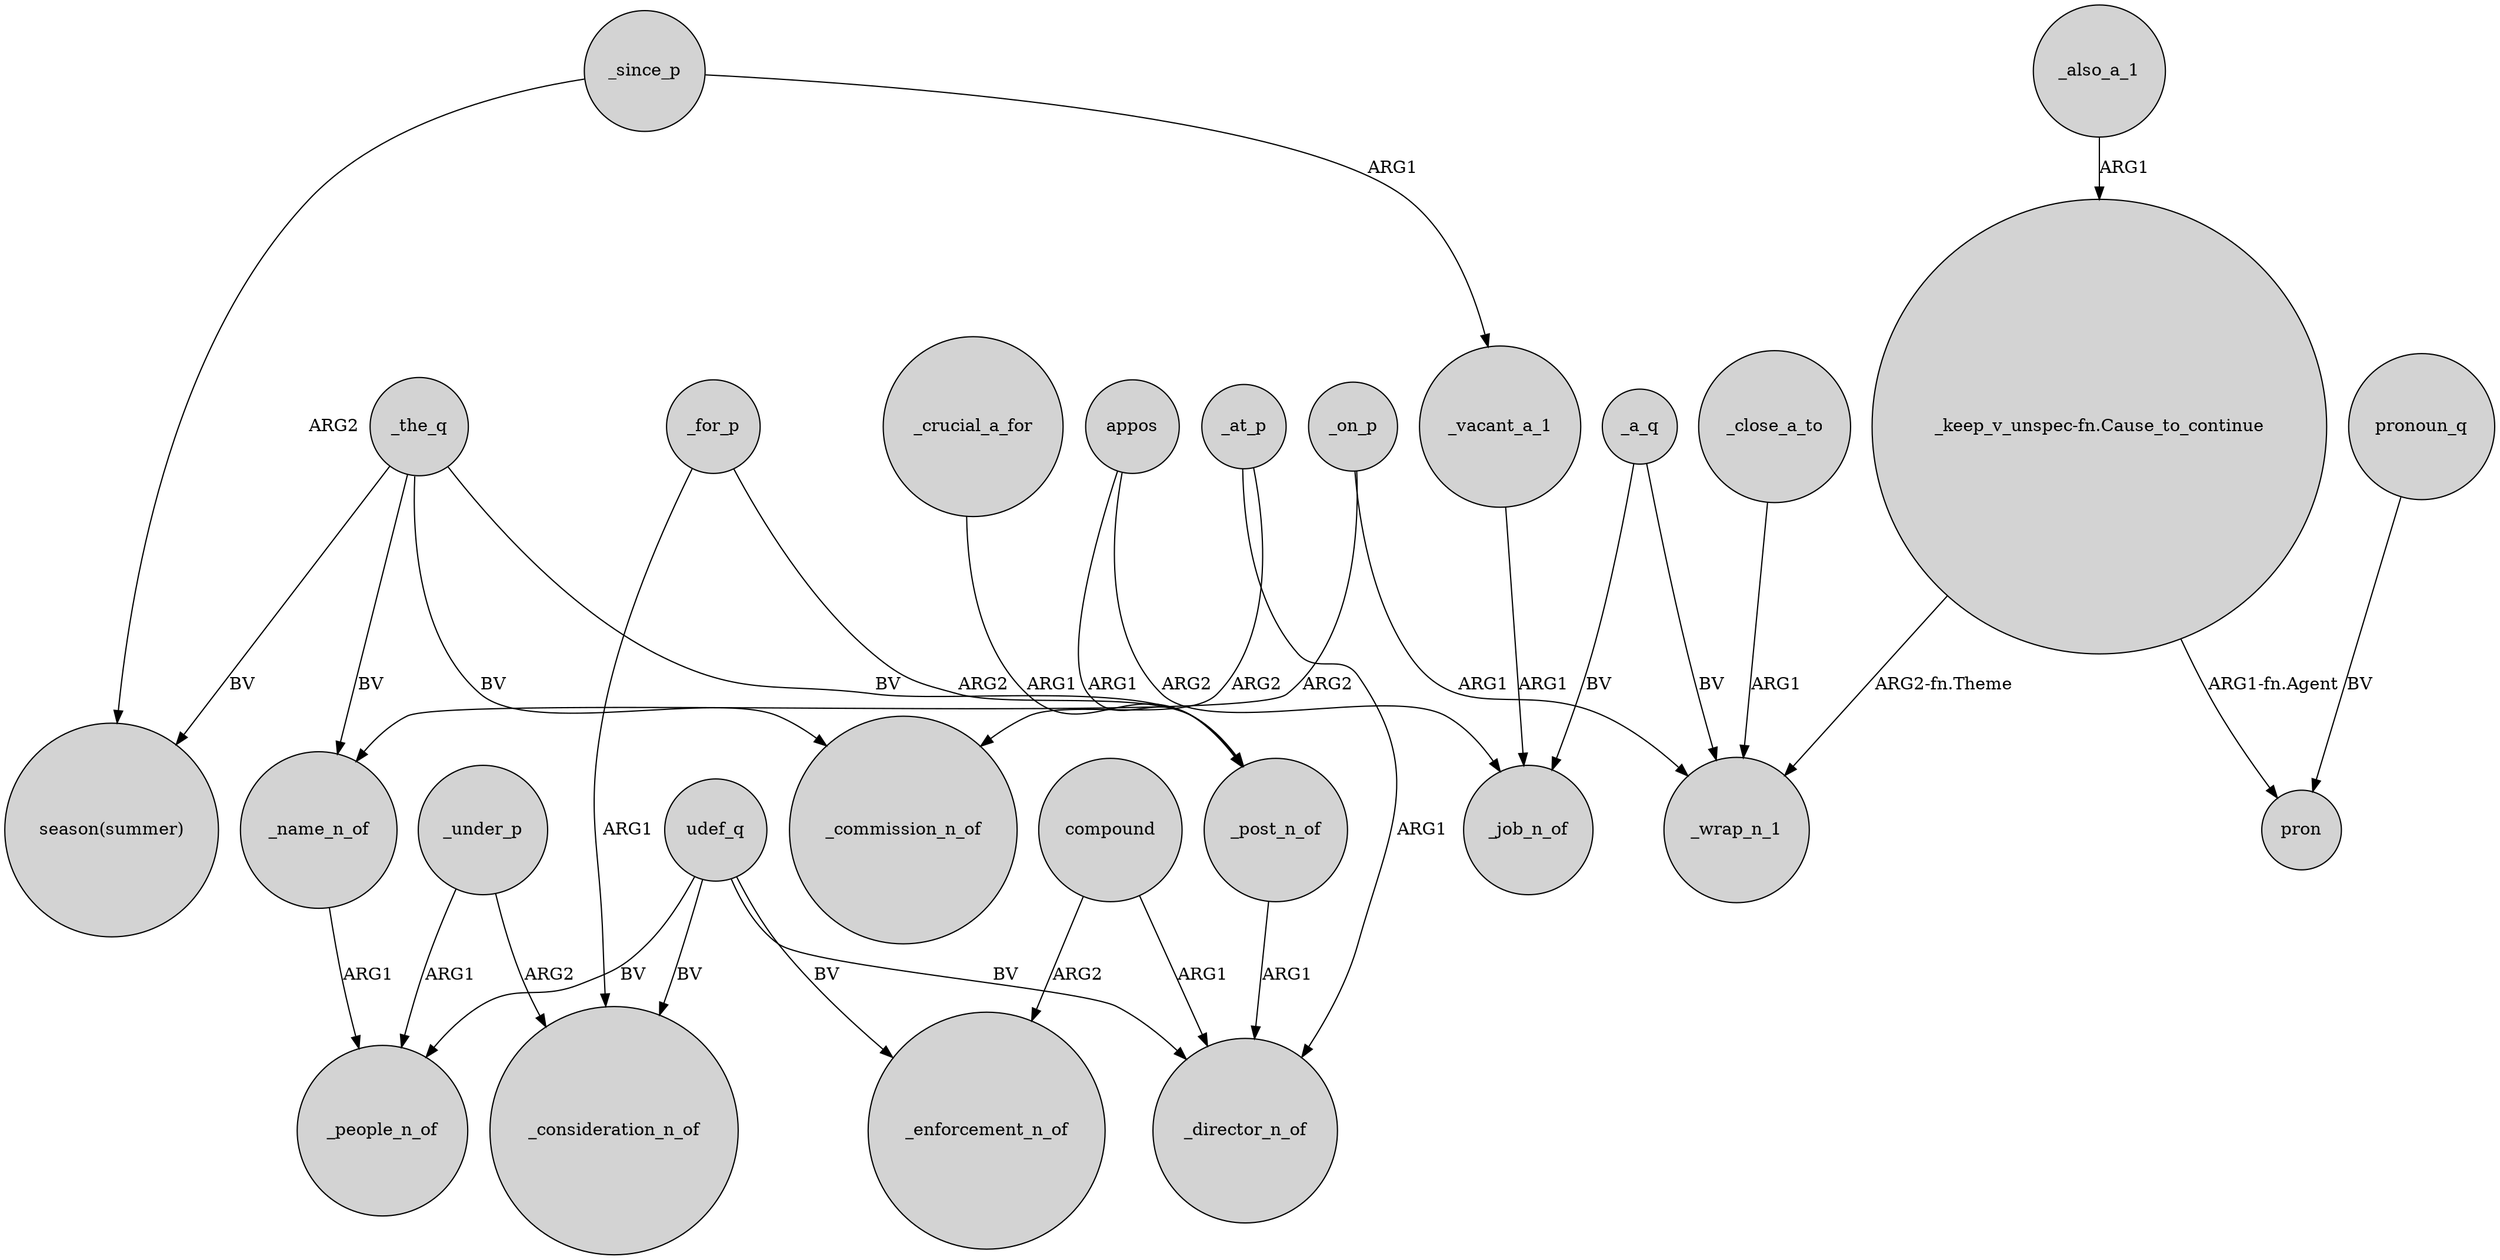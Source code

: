 digraph {
	node [shape=circle style=filled]
	udef_q -> _consideration_n_of [label=BV]
	_a_q -> _wrap_n_1 [label=BV]
	_under_p -> _consideration_n_of [label=ARG2]
	_since_p -> _vacant_a_1 [label=ARG1]
	_on_p -> _name_n_of [label=ARG2]
	compound -> _enforcement_n_of [label=ARG2]
	_a_q -> _job_n_of [label=BV]
	_since_p -> "season(summer)" [label=ARG2]
	_under_p -> _people_n_of [label=ARG1]
	udef_q -> _director_n_of [label=BV]
	udef_q -> _people_n_of [label=BV]
	pronoun_q -> pron [label=BV]
	_at_p -> _commission_n_of [label=ARG2]
	_at_p -> _director_n_of [label=ARG1]
	_close_a_to -> _wrap_n_1 [label=ARG1]
	_for_p -> _consideration_n_of [label=ARG1]
	_vacant_a_1 -> _job_n_of [label=ARG1]
	appos -> _job_n_of [label=ARG2]
	udef_q -> _enforcement_n_of [label=BV]
	_the_q -> _commission_n_of [label=BV]
	appos -> _post_n_of [label=ARG1]
	_for_p -> _post_n_of [label=ARG2]
	_name_n_of -> _people_n_of [label=ARG1]
	_the_q -> _name_n_of [label=BV]
	_crucial_a_for -> _post_n_of [label=ARG1]
	_the_q -> "season(summer)" [label=BV]
	_the_q -> _post_n_of [label=BV]
	compound -> _director_n_of [label=ARG1]
	_post_n_of -> _director_n_of [label=ARG1]
	"_keep_v_unspec-fn.Cause_to_continue" -> _wrap_n_1 [label="ARG2-fn.Theme"]
	_on_p -> _wrap_n_1 [label=ARG1]
	"_keep_v_unspec-fn.Cause_to_continue" -> pron [label="ARG1-fn.Agent"]
	_also_a_1 -> "_keep_v_unspec-fn.Cause_to_continue" [label=ARG1]
}
